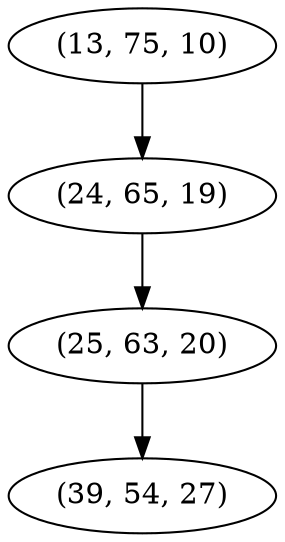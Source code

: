 digraph tree {
    "(13, 75, 10)";
    "(24, 65, 19)";
    "(25, 63, 20)";
    "(39, 54, 27)";
    "(13, 75, 10)" -> "(24, 65, 19)";
    "(24, 65, 19)" -> "(25, 63, 20)";
    "(25, 63, 20)" -> "(39, 54, 27)";
}
